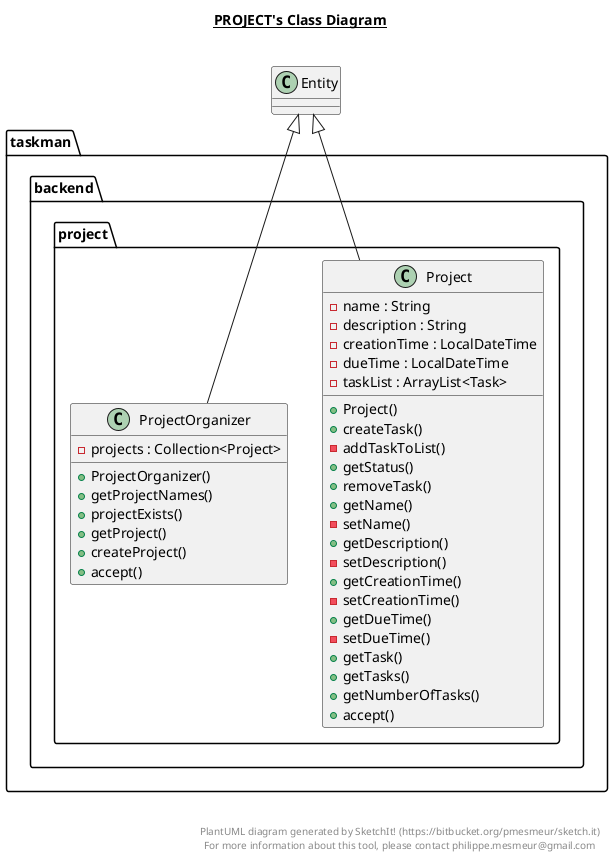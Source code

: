 @startuml

title __PROJECT's Class Diagram__\n

  package taskman {
    package taskman.backend {
      package taskman.backend.project {
        class Project {
            - name : String
            - description : String
            - creationTime : LocalDateTime
            - dueTime : LocalDateTime
            - taskList : ArrayList<Task>
            + Project()
            + createTask()
            - addTaskToList()
            + getStatus()
            + removeTask()
            + getName()
            - setName()
            + getDescription()
            - setDescription()
            + getCreationTime()
            - setCreationTime()
            + getDueTime()
            - setDueTime()
            + getTask()
            + getTasks()
            + getNumberOfTasks()
            + accept()
        }
      }
    }
  }
  

  package taskman {
    package taskman.backend {
      package taskman.backend.project {
        class ProjectOrganizer {
            - projects : Collection<Project>
            + ProjectOrganizer()
            + getProjectNames()
            + projectExists()
            + getProject()
            + createProject()
            + accept()
        }
      }
    }
  }
  

  Project -up-|> Entity
  ProjectOrganizer -up-|> Entity


right footer


PlantUML diagram generated by SketchIt! (https://bitbucket.org/pmesmeur/sketch.it)
For more information about this tool, please contact philippe.mesmeur@gmail.com
endfooter

@enduml
